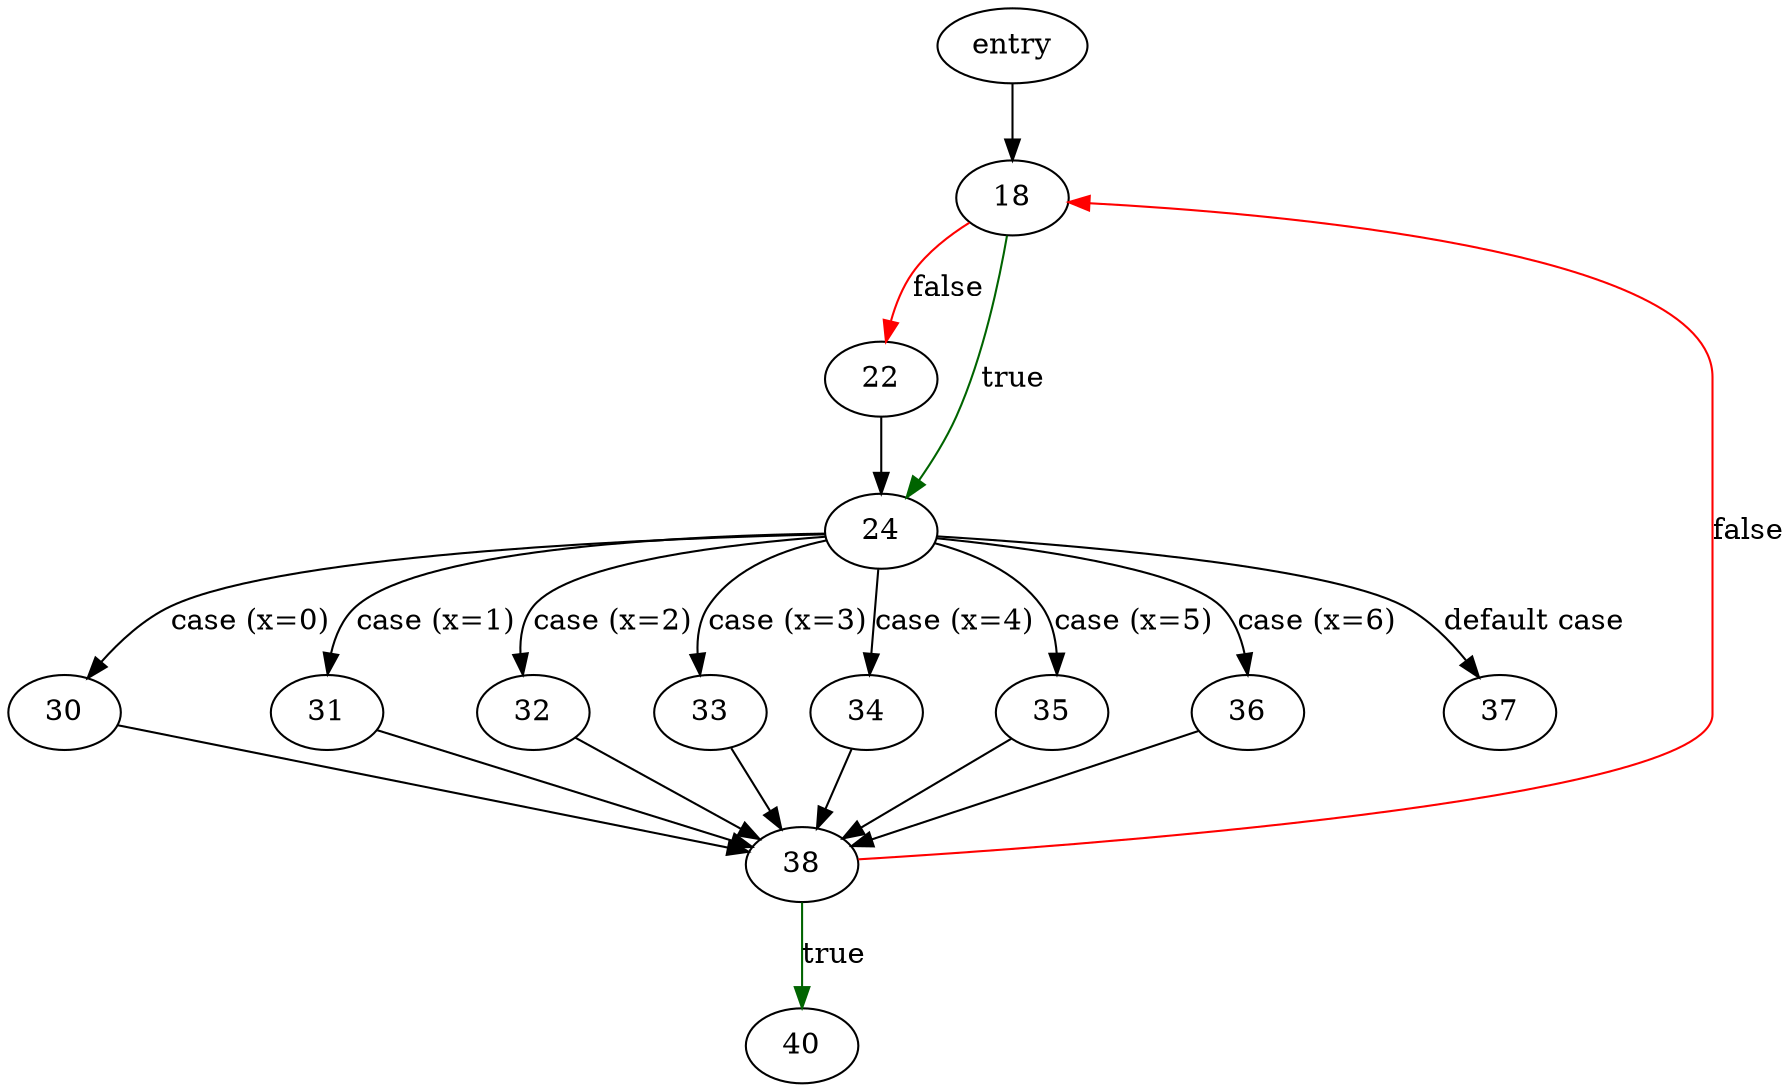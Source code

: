 digraph "decode_preserve_arg" {
	// Node definitions.
	3 [label=entry];
	18;
	22;
	24;
	30;
	31;
	32;
	33;
	34;
	35;
	36;
	37;
	38;
	40;

	// Edge definitions.
	3 -> 18;
	18 -> 22 [
		color=red
		label=false
	];
	18 -> 24 [
		color=darkgreen
		label=true
	];
	22 -> 24;
	24 -> 30 [label="case (x=0)"];
	24 -> 31 [label="case (x=1)"];
	24 -> 32 [label="case (x=2)"];
	24 -> 33 [label="case (x=3)"];
	24 -> 34 [label="case (x=4)"];
	24 -> 35 [label="case (x=5)"];
	24 -> 36 [label="case (x=6)"];
	24 -> 37 [label="default case"];
	30 -> 38;
	31 -> 38;
	32 -> 38;
	33 -> 38;
	34 -> 38;
	35 -> 38;
	36 -> 38;
	38 -> 18 [
		color=red
		label=false
	];
	38 -> 40 [
		color=darkgreen
		label=true
	];
}